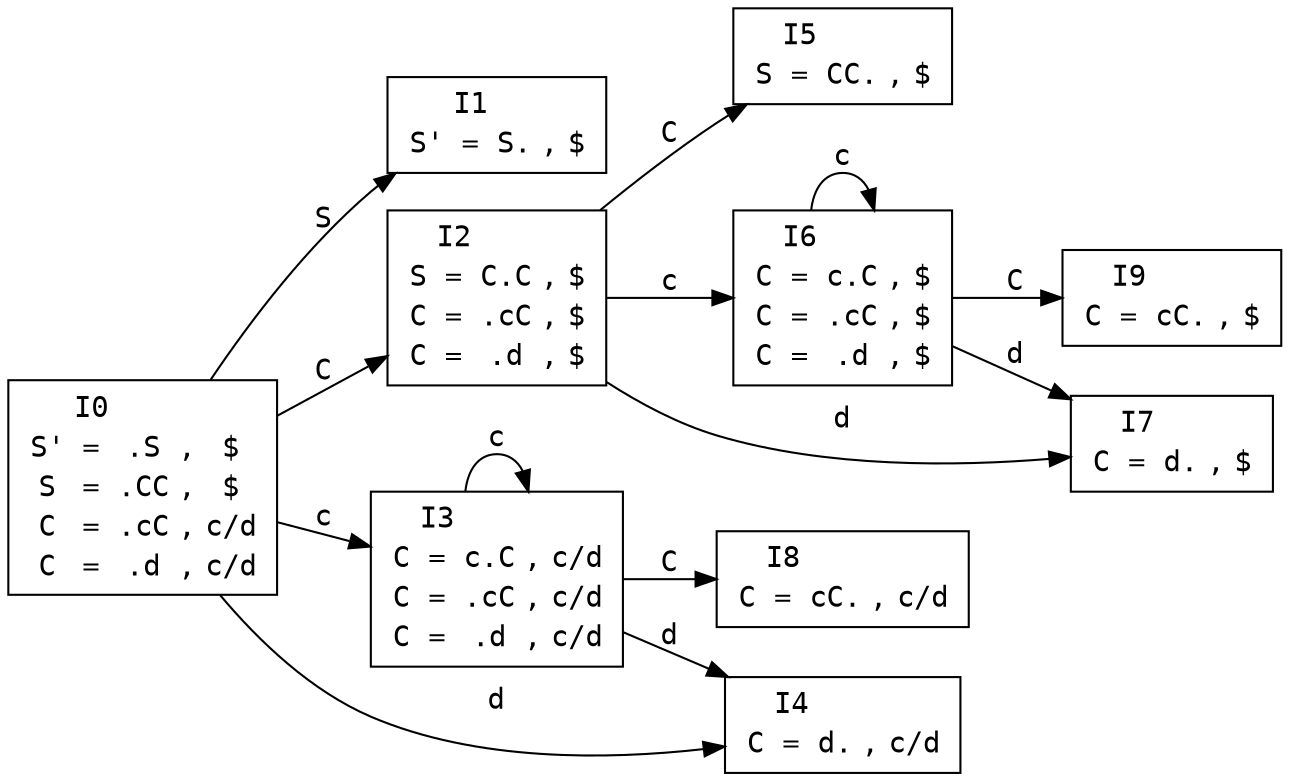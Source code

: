 digraph automaton
{
    rankdir=LR;
    //splines="ortho";
    node[shape=rect, fontname="Consolas"];
    edge[fontname="Consolas"];
    
    I0[label=<
  <TABLE BORDER="0" CELLBORDER="0" CELLSPACING="0">
  <TR><TD></TD><TD>I0</TD><TD></TD><TD></TD><TD></TD></TR>
  <TR><TD>S'</TD> <TD>=</TD> <TD>.S</TD> <TD>,</TD> <TD>$</TD></TR>
  <TR><TD>S</TD> <TD>=</TD> <TD>.CC</TD> <TD>,</TD> <TD>$</TD></TR>
  <TR><TD>C</TD> <TD>=</TD> <TD>.cC</TD> <TD>,</TD> <TD>c/d</TD></TR>
  <TR><TD>C</TD> <TD>=</TD> <TD>.d</TD> <TD>,</TD> <TD>c/d</TD></TR>
</TABLE>>]

    I1[label=<
  <TABLE BORDER="0" CELLBORDER="0" CELLSPACING="0">
  <TR><TD></TD><TD>I1</TD><TD></TD><TD></TD><TD></TD></TR>
  <TR><TD>S'</TD> <TD>=</TD> <TD>S.</TD> <TD>,</TD> <TD>$</TD></TR>
</TABLE>>]

    I2[label=<
  <TABLE BORDER="0" CELLBORDER="0" CELLSPACING="0">
  <TR><TD></TD><TD>I2</TD><TD></TD><TD></TD><TD></TD></TR>
  <TR><TD>S</TD> <TD>=</TD> <TD>C.C</TD> <TD>,</TD> <TD>$</TD></TR>
  <TR><TD>C</TD> <TD>=</TD> <TD>.cC</TD> <TD>,</TD> <TD>$</TD></TR>
  <TR><TD>C</TD> <TD>=</TD> <TD>.d</TD> <TD>,</TD> <TD>$</TD></TR>
</TABLE>>]

    I3[label=<
  <TABLE BORDER="0" CELLBORDER="0" CELLSPACING="0">
  <TR><TD></TD><TD>I3</TD><TD></TD><TD></TD><TD></TD></TR>
  <TR><TD>C</TD> <TD>=</TD> <TD>c.C</TD> <TD>,</TD> <TD>c/d</TD></TR>
  <TR><TD>C</TD> <TD>=</TD> <TD>.cC</TD> <TD>,</TD> <TD>c/d</TD></TR>
  <TR><TD>C</TD> <TD>=</TD> <TD>.d</TD> <TD>,</TD> <TD>c/d</TD></TR>
</TABLE>>]

    I4[label=<
  <TABLE BORDER="0" CELLBORDER="0" CELLSPACING="0">
  <TR><TD></TD><TD>I4</TD><TD></TD><TD></TD><TD></TD></TR>
  <TR><TD>C</TD> <TD>=</TD> <TD>d.</TD> <TD>,</TD> <TD>c/d</TD></TR>
</TABLE>>]

    I5[label=<
  <TABLE BORDER="0" CELLBORDER="0" CELLSPACING="0">
  <TR><TD></TD><TD>I5</TD><TD></TD><TD></TD><TD></TD></TR>
  <TR><TD>S</TD> <TD>=</TD> <TD>CC.</TD> <TD>,</TD> <TD>$</TD></TR>
</TABLE>>]

    I6[label=<
  <TABLE BORDER="0" CELLBORDER="0" CELLSPACING="0">
  <TR><TD></TD><TD>I6</TD><TD></TD><TD></TD><TD></TD></TR>
  <TR><TD>C</TD> <TD>=</TD> <TD>c.C</TD> <TD>,</TD> <TD>$</TD></TR>
  <TR><TD>C</TD> <TD>=</TD> <TD>.cC</TD> <TD>,</TD> <TD>$</TD></TR>
  <TR><TD>C</TD> <TD>=</TD> <TD>.d</TD> <TD>,</TD> <TD>$</TD></TR>
</TABLE>>]

    I7[label=<
  <TABLE BORDER="0" CELLBORDER="0" CELLSPACING="0">
  <TR><TD></TD><TD>I7</TD><TD></TD><TD></TD><TD></TD></TR>
  <TR><TD>C</TD> <TD>=</TD> <TD>d.</TD> <TD>,</TD> <TD>$</TD></TR>
</TABLE>>]

    I8[label=<
  <TABLE BORDER="0" CELLBORDER="0" CELLSPACING="0">
  <TR><TD></TD><TD>I8</TD><TD></TD><TD></TD><TD></TD></TR>
  <TR><TD>C</TD> <TD>=</TD> <TD>cC.</TD> <TD>,</TD> <TD>c/d</TD></TR>
</TABLE>>]

    I9[label=<
  <TABLE BORDER="0" CELLBORDER="0" CELLSPACING="0">
  <TR><TD></TD><TD>I9</TD><TD></TD><TD></TD><TD></TD></TR>
  <TR><TD>C</TD> <TD>=</TD> <TD>cC.</TD> <TD>,</TD> <TD>$</TD></TR>
</TABLE>>]

    I0 -> I1 [label="S"];
    I0 -> I2 [label="C"];
    I0 -> I3 [label="c"];
    I0 -> I4 [label="d"];

    I2 -> I5 [label="C"];
    I2 -> I6 [label="c"];
    I2 -> I7 [label="d"];

    I3 -> I8 [label="C"];

    I6 -> I9 [label="C"];

    I3 -> I3 [label="c"];
    I3 -> I4 [label="d"];

    I6 -> I6 [label="c"];
    I6 -> I7 [label="d"];
}
